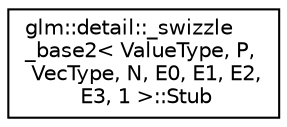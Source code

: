 digraph "Graphical Class Hierarchy"
{
  edge [fontname="Helvetica",fontsize="10",labelfontname="Helvetica",labelfontsize="10"];
  node [fontname="Helvetica",fontsize="10",shape=record];
  rankdir="LR";
  Node1 [label="glm::detail::_swizzle\l_base2\< ValueType, P,\l VecType, N, E0, E1, E2,\l E3, 1 \>::Stub",height=0.2,width=0.4,color="black", fillcolor="white", style="filled",URL="$structglm_1_1detail_1_1__swizzle__base2_3_01ValueType_00_01P_00_01VecType_00_01N_00_01E0_00_01E17d6926f6e6f474ef79d271c7c59bd480.html"];
}
